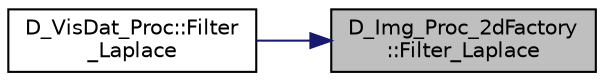 digraph "D_Img_Proc_2dFactory::Filter_Laplace"
{
 // LATEX_PDF_SIZE
  edge [fontname="Helvetica",fontsize="10",labelfontname="Helvetica",labelfontsize="10"];
  node [fontname="Helvetica",fontsize="10",shape=record];
  rankdir="RL";
  Node1 [label="D_Img_Proc_2dFactory\l::Filter_Laplace",height=0.2,width=0.4,color="black", fillcolor="grey75", style="filled", fontcolor="black",tooltip=" "];
  Node1 -> Node2 [dir="back",color="midnightblue",fontsize="10",style="solid",fontname="Helvetica"];
  Node2 [label="D_VisDat_Proc::Filter\l_Laplace",height=0.2,width=0.4,color="black", fillcolor="white", style="filled",URL="$class_d___vis_dat___proc.html#a5a411d1eac94a17ecd296cd1305d58fc",tooltip=" "];
}
